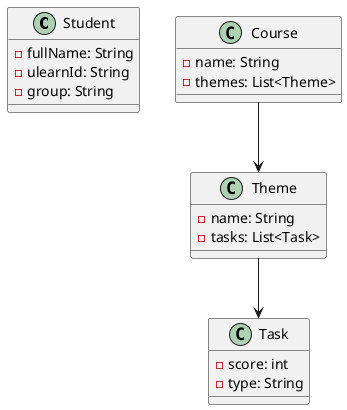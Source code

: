 @startuml
class Student {
    - fullName: String
    - ulearnId: String
    - group: String
}

class Task {
    - score: int
    - type: String
}

class Course {
    - name: String
    - themes: List<Theme>
}

class Theme {
    - name: String
    - tasks: List<Task>
}

Course --> Theme
Theme --> Task
@enduml
